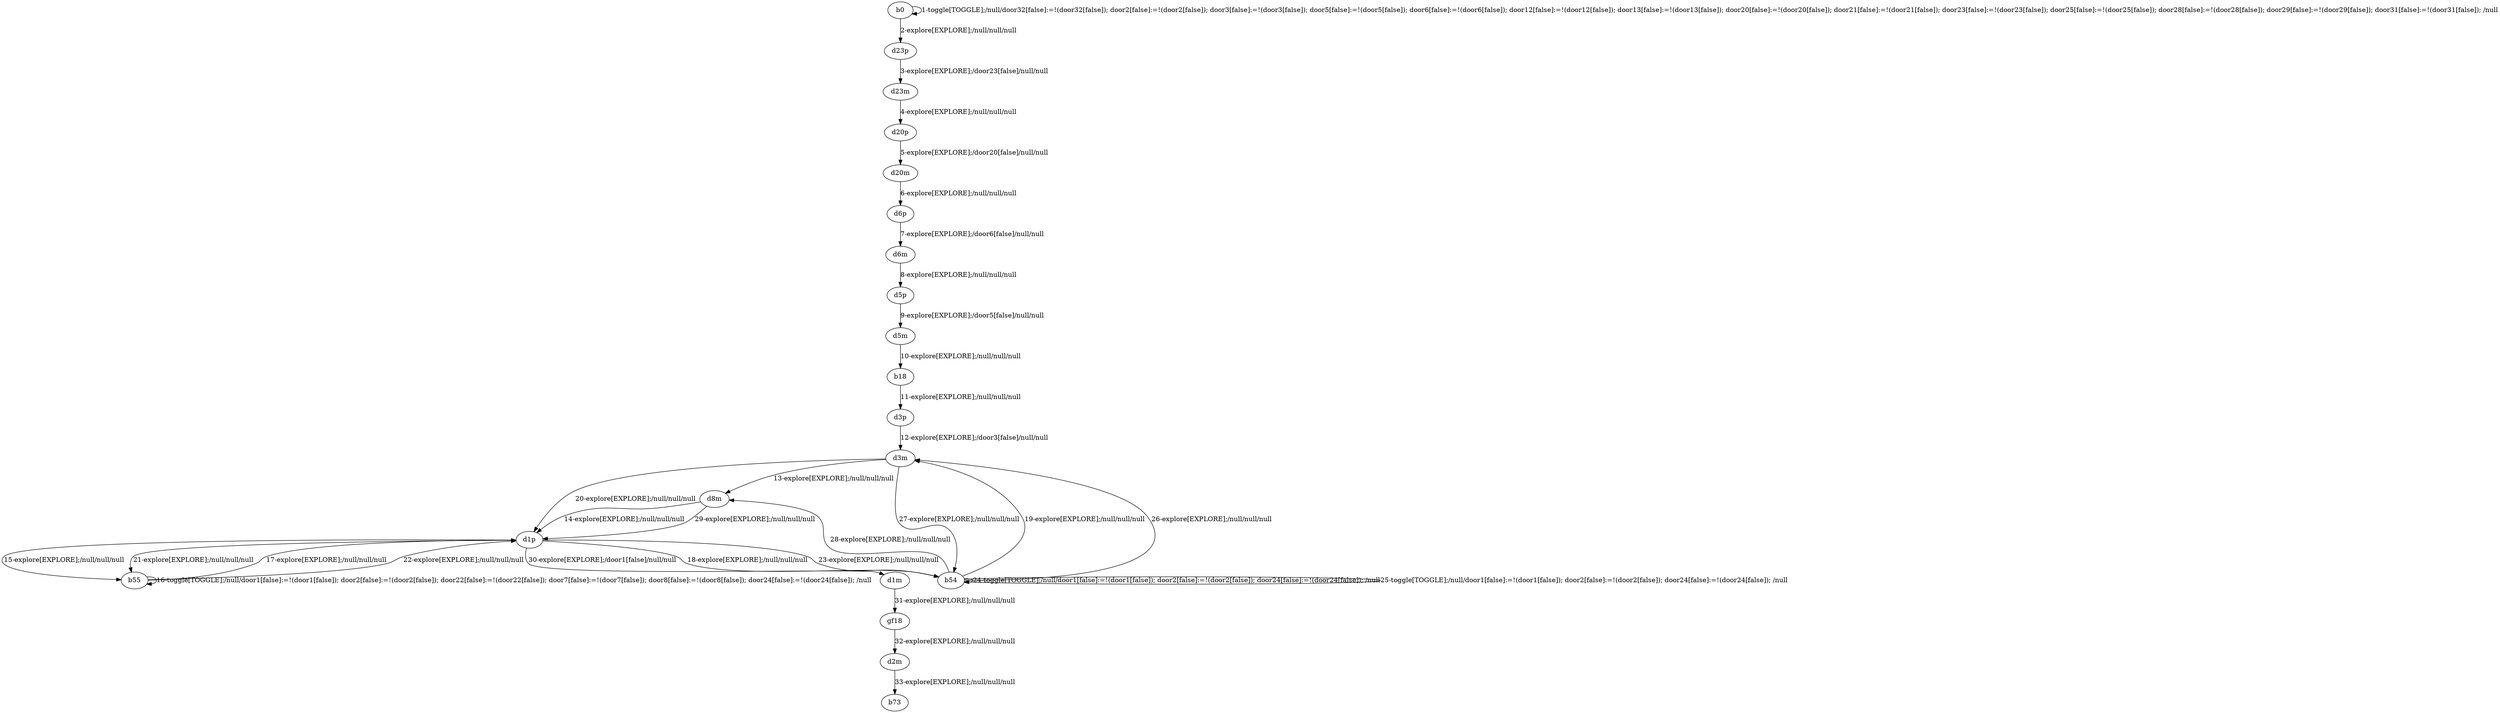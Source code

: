# Total number of goals covered by this test: 1
# d2m --> b73

digraph g {
"b0" -> "b0" [label = "1-toggle[TOGGLE];/null/door32[false]:=!(door32[false]); door2[false]:=!(door2[false]); door3[false]:=!(door3[false]); door5[false]:=!(door5[false]); door6[false]:=!(door6[false]); door12[false]:=!(door12[false]); door13[false]:=!(door13[false]); door20[false]:=!(door20[false]); door21[false]:=!(door21[false]); door23[false]:=!(door23[false]); door25[false]:=!(door25[false]); door28[false]:=!(door28[false]); door29[false]:=!(door29[false]); door31[false]:=!(door31[false]); /null"];
"b0" -> "d23p" [label = "2-explore[EXPLORE];/null/null/null"];
"d23p" -> "d23m" [label = "3-explore[EXPLORE];/door23[false]/null/null"];
"d23m" -> "d20p" [label = "4-explore[EXPLORE];/null/null/null"];
"d20p" -> "d20m" [label = "5-explore[EXPLORE];/door20[false]/null/null"];
"d20m" -> "d6p" [label = "6-explore[EXPLORE];/null/null/null"];
"d6p" -> "d6m" [label = "7-explore[EXPLORE];/door6[false]/null/null"];
"d6m" -> "d5p" [label = "8-explore[EXPLORE];/null/null/null"];
"d5p" -> "d5m" [label = "9-explore[EXPLORE];/door5[false]/null/null"];
"d5m" -> "b18" [label = "10-explore[EXPLORE];/null/null/null"];
"b18" -> "d3p" [label = "11-explore[EXPLORE];/null/null/null"];
"d3p" -> "d3m" [label = "12-explore[EXPLORE];/door3[false]/null/null"];
"d3m" -> "d8m" [label = "13-explore[EXPLORE];/null/null/null"];
"d8m" -> "d1p" [label = "14-explore[EXPLORE];/null/null/null"];
"d1p" -> "b55" [label = "15-explore[EXPLORE];/null/null/null"];
"b55" -> "b55" [label = "16-toggle[TOGGLE];/null/door1[false]:=!(door1[false]); door2[false]:=!(door2[false]); door22[false]:=!(door22[false]); door7[false]:=!(door7[false]); door8[false]:=!(door8[false]); door24[false]:=!(door24[false]); /null"];
"b55" -> "d1p" [label = "17-explore[EXPLORE];/null/null/null"];
"d1p" -> "b54" [label = "18-explore[EXPLORE];/null/null/null"];
"b54" -> "d3m" [label = "19-explore[EXPLORE];/null/null/null"];
"d3m" -> "d1p" [label = "20-explore[EXPLORE];/null/null/null"];
"d1p" -> "b55" [label = "21-explore[EXPLORE];/null/null/null"];
"b55" -> "d1p" [label = "22-explore[EXPLORE];/null/null/null"];
"d1p" -> "b54" [label = "23-explore[EXPLORE];/null/null/null"];
"b54" -> "b54" [label = "24-toggle[TOGGLE];/null/door1[false]:=!(door1[false]); door2[false]:=!(door2[false]); door24[false]:=!(door24[false]); /null"];
"b54" -> "b54" [label = "25-toggle[TOGGLE];/null/door1[false]:=!(door1[false]); door2[false]:=!(door2[false]); door24[false]:=!(door24[false]); /null"];
"b54" -> "d3m" [label = "26-explore[EXPLORE];/null/null/null"];
"d3m" -> "b54" [label = "27-explore[EXPLORE];/null/null/null"];
"b54" -> "d8m" [label = "28-explore[EXPLORE];/null/null/null"];
"d8m" -> "d1p" [label = "29-explore[EXPLORE];/null/null/null"];
"d1p" -> "d1m" [label = "30-explore[EXPLORE];/door1[false]/null/null"];
"d1m" -> "gf18" [label = "31-explore[EXPLORE];/null/null/null"];
"gf18" -> "d2m" [label = "32-explore[EXPLORE];/null/null/null"];
"d2m" -> "b73" [label = "33-explore[EXPLORE];/null/null/null"];
}